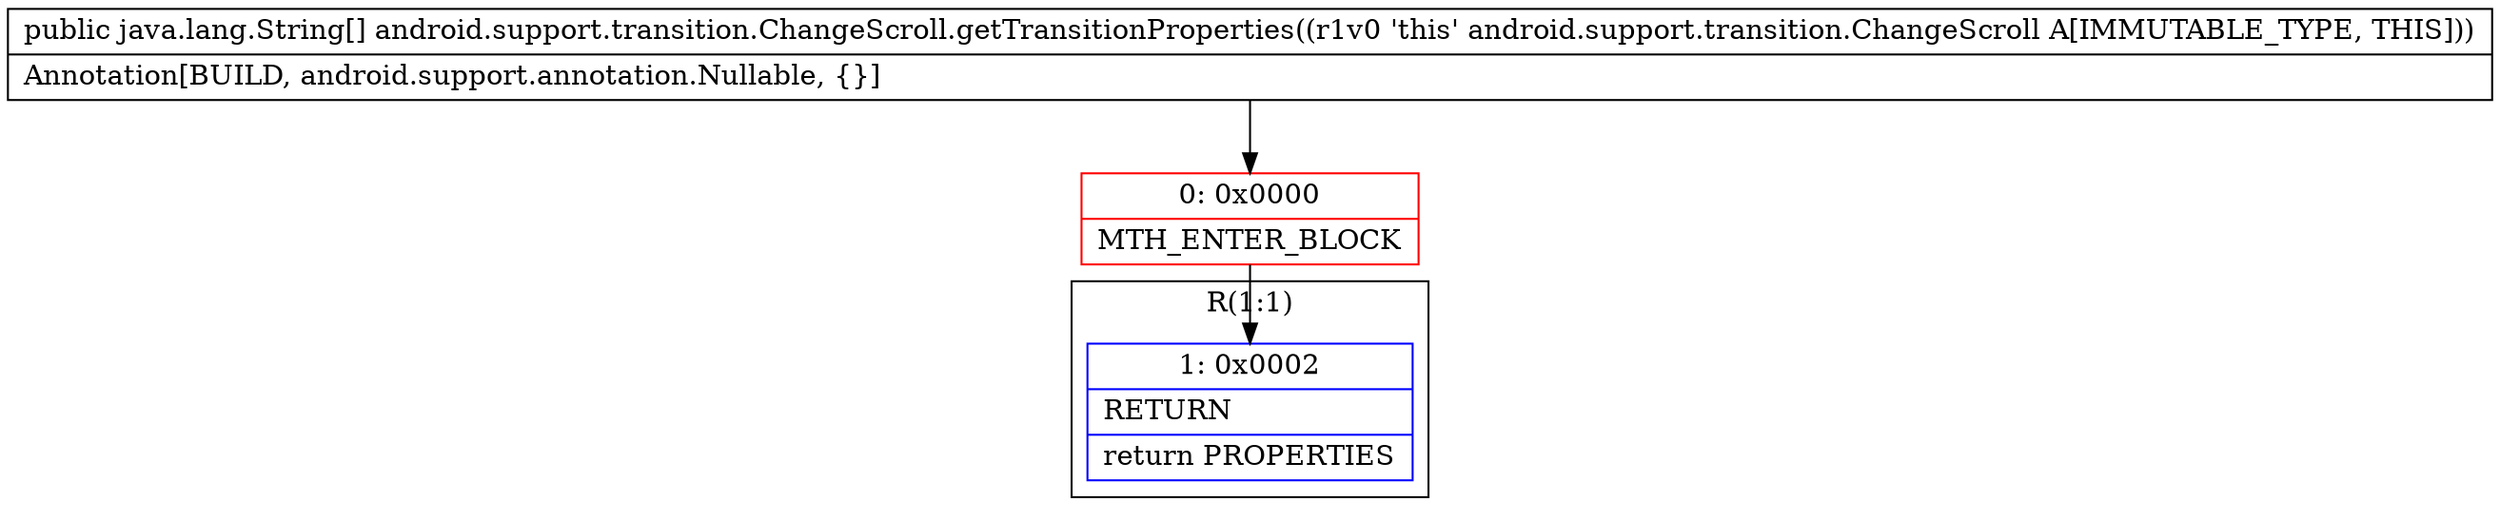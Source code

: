 digraph "CFG forandroid.support.transition.ChangeScroll.getTransitionProperties()[Ljava\/lang\/String;" {
subgraph cluster_Region_328985612 {
label = "R(1:1)";
node [shape=record,color=blue];
Node_1 [shape=record,label="{1\:\ 0x0002|RETURN\l|return PROPERTIES\l}"];
}
Node_0 [shape=record,color=red,label="{0\:\ 0x0000|MTH_ENTER_BLOCK\l}"];
MethodNode[shape=record,label="{public java.lang.String[] android.support.transition.ChangeScroll.getTransitionProperties((r1v0 'this' android.support.transition.ChangeScroll A[IMMUTABLE_TYPE, THIS]))  | Annotation[BUILD, android.support.annotation.Nullable, \{\}]\l}"];
MethodNode -> Node_0;
Node_0 -> Node_1;
}

